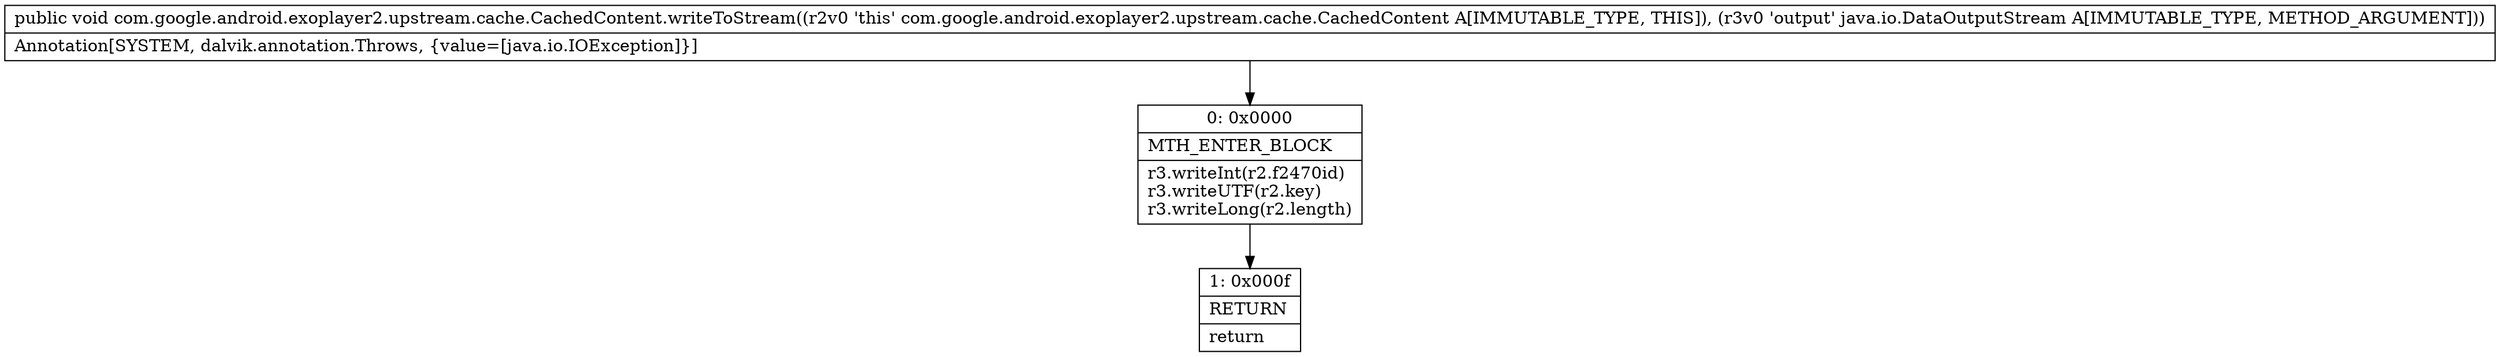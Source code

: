 digraph "CFG forcom.google.android.exoplayer2.upstream.cache.CachedContent.writeToStream(Ljava\/io\/DataOutputStream;)V" {
Node_0 [shape=record,label="{0\:\ 0x0000|MTH_ENTER_BLOCK\l|r3.writeInt(r2.f2470id)\lr3.writeUTF(r2.key)\lr3.writeLong(r2.length)\l}"];
Node_1 [shape=record,label="{1\:\ 0x000f|RETURN\l|return\l}"];
MethodNode[shape=record,label="{public void com.google.android.exoplayer2.upstream.cache.CachedContent.writeToStream((r2v0 'this' com.google.android.exoplayer2.upstream.cache.CachedContent A[IMMUTABLE_TYPE, THIS]), (r3v0 'output' java.io.DataOutputStream A[IMMUTABLE_TYPE, METHOD_ARGUMENT]))  | Annotation[SYSTEM, dalvik.annotation.Throws, \{value=[java.io.IOException]\}]\l}"];
MethodNode -> Node_0;
Node_0 -> Node_1;
}


